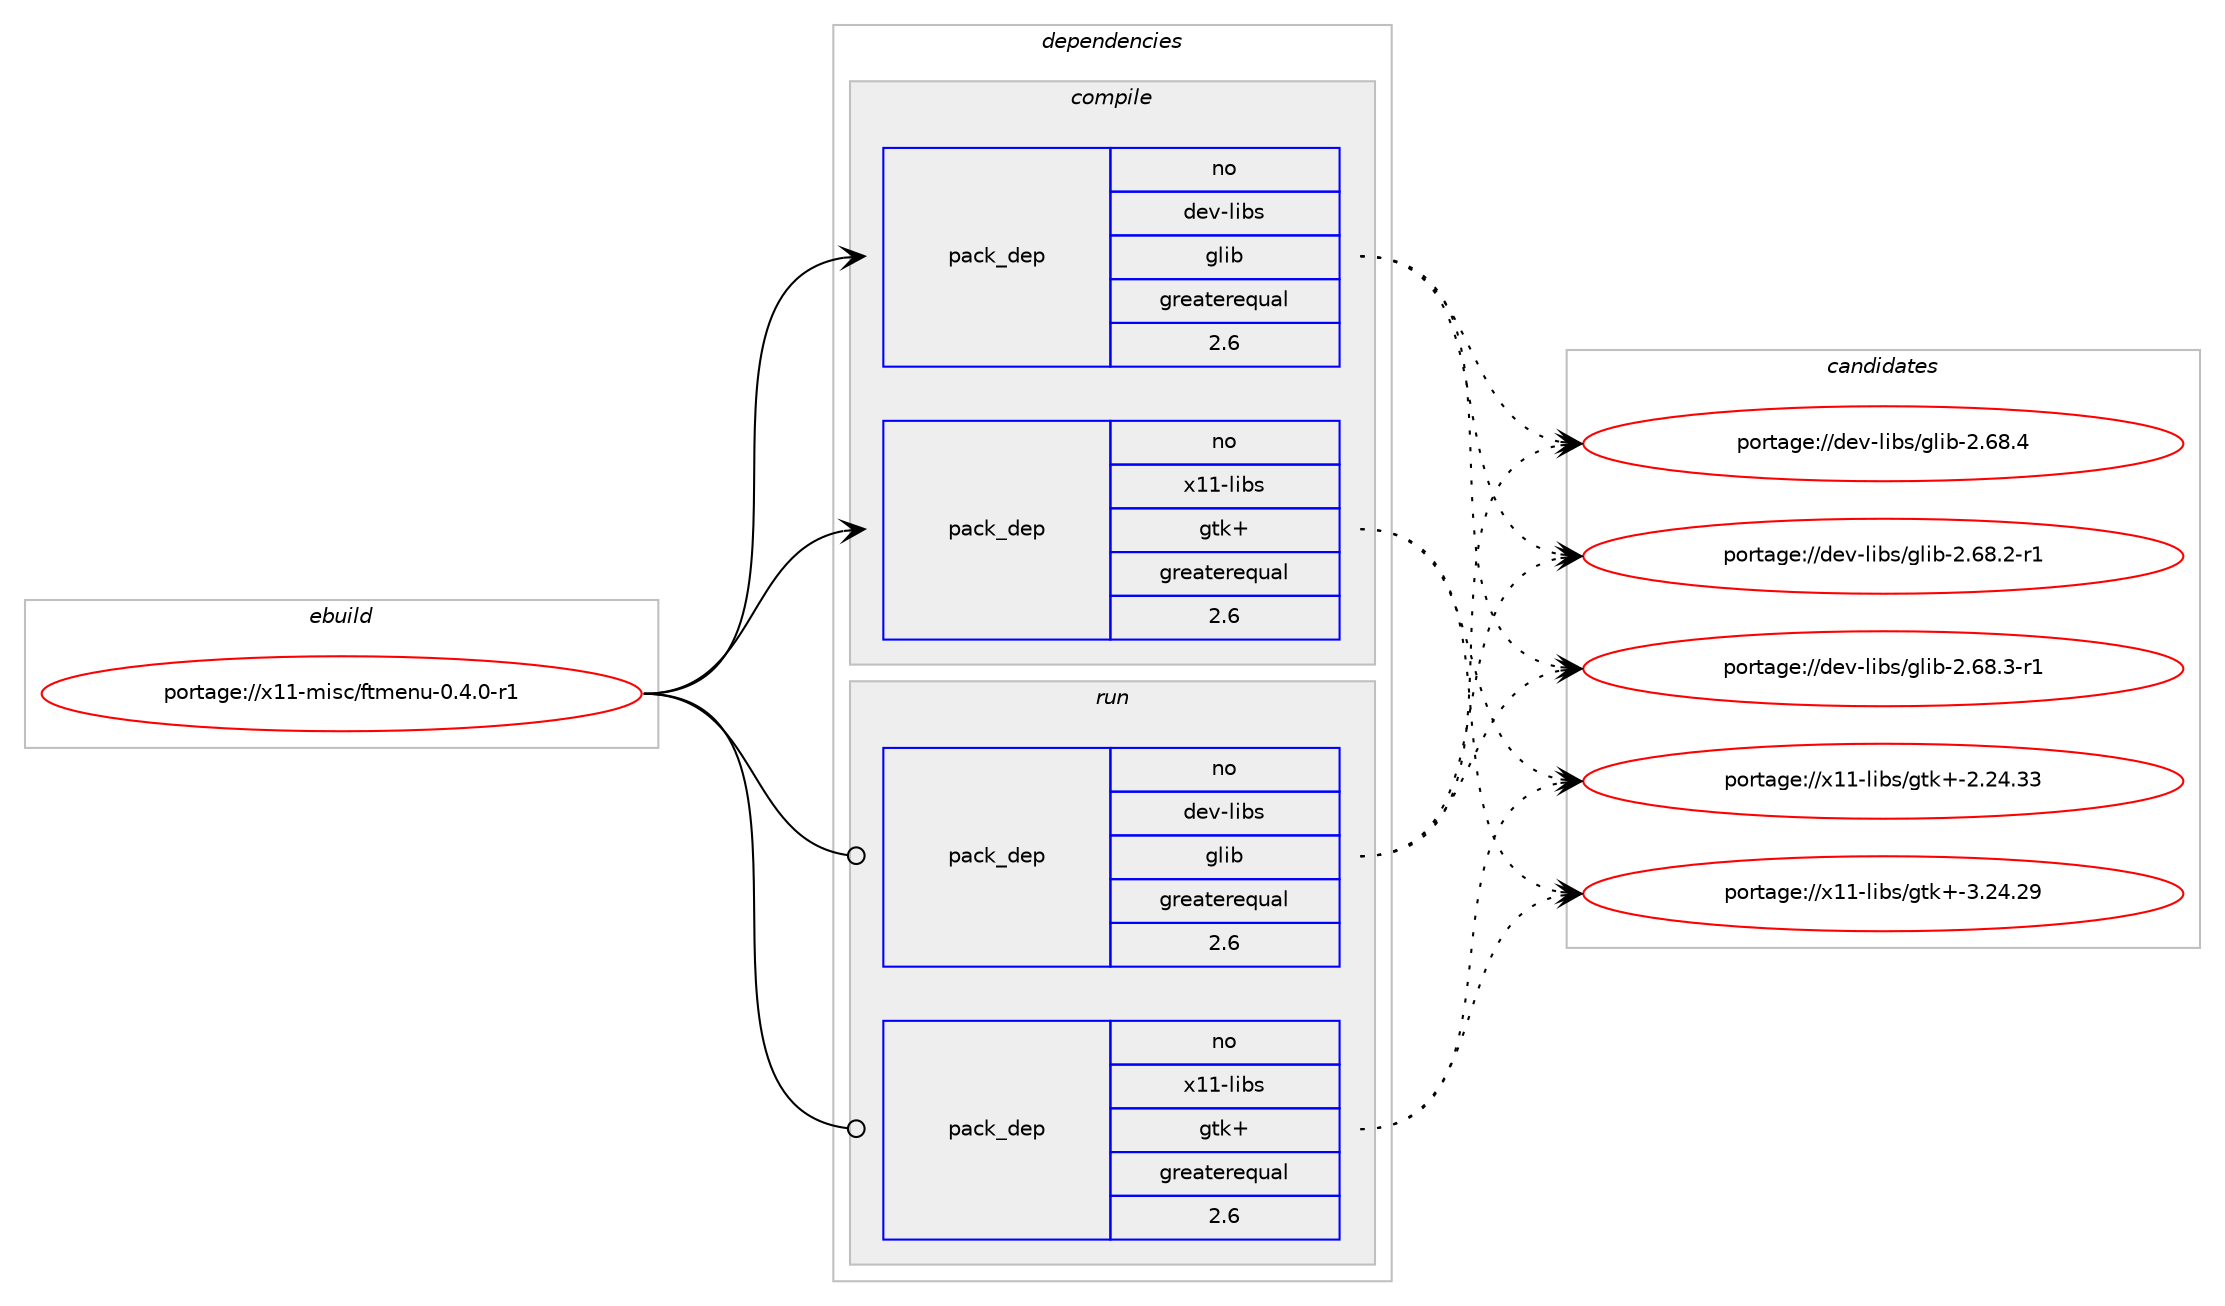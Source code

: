 digraph prolog {

# *************
# Graph options
# *************

newrank=true;
concentrate=true;
compound=true;
graph [rankdir=LR,fontname=Helvetica,fontsize=10,ranksep=1.5];#, ranksep=2.5, nodesep=0.2];
edge  [arrowhead=vee];
node  [fontname=Helvetica,fontsize=10];

# **********
# The ebuild
# **********

subgraph cluster_leftcol {
color=gray;
rank=same;
label=<<i>ebuild</i>>;
id [label="portage://x11-misc/ftmenu-0.4.0-r1", color=red, width=4, href="../x11-misc/ftmenu-0.4.0-r1.svg"];
}

# ****************
# The dependencies
# ****************

subgraph cluster_midcol {
color=gray;
label=<<i>dependencies</i>>;
subgraph cluster_compile {
fillcolor="#eeeeee";
style=filled;
label=<<i>compile</i>>;
subgraph pack185 {
dependency343 [label=<<TABLE BORDER="0" CELLBORDER="1" CELLSPACING="0" CELLPADDING="4" WIDTH="220"><TR><TD ROWSPAN="6" CELLPADDING="30">pack_dep</TD></TR><TR><TD WIDTH="110">no</TD></TR><TR><TD>dev-libs</TD></TR><TR><TD>glib</TD></TR><TR><TD>greaterequal</TD></TR><TR><TD>2.6</TD></TR></TABLE>>, shape=none, color=blue];
}
id:e -> dependency343:w [weight=20,style="solid",arrowhead="vee"];
# *** BEGIN UNKNOWN DEPENDENCY TYPE (TODO) ***
# id -> package_dependency(portage://x11-misc/ftmenu-0.4.0-r1,install,no,virtual,pkgconfig,none,[,,],[],[])
# *** END UNKNOWN DEPENDENCY TYPE (TODO) ***

subgraph pack186 {
dependency344 [label=<<TABLE BORDER="0" CELLBORDER="1" CELLSPACING="0" CELLPADDING="4" WIDTH="220"><TR><TD ROWSPAN="6" CELLPADDING="30">pack_dep</TD></TR><TR><TD WIDTH="110">no</TD></TR><TR><TD>x11-libs</TD></TR><TR><TD>gtk+</TD></TR><TR><TD>greaterequal</TD></TR><TR><TD>2.6</TD></TR></TABLE>>, shape=none, color=blue];
}
id:e -> dependency344:w [weight=20,style="solid",arrowhead="vee"];
}
subgraph cluster_compileandrun {
fillcolor="#eeeeee";
style=filled;
label=<<i>compile and run</i>>;
}
subgraph cluster_run {
fillcolor="#eeeeee";
style=filled;
label=<<i>run</i>>;
subgraph pack187 {
dependency345 [label=<<TABLE BORDER="0" CELLBORDER="1" CELLSPACING="0" CELLPADDING="4" WIDTH="220"><TR><TD ROWSPAN="6" CELLPADDING="30">pack_dep</TD></TR><TR><TD WIDTH="110">no</TD></TR><TR><TD>dev-libs</TD></TR><TR><TD>glib</TD></TR><TR><TD>greaterequal</TD></TR><TR><TD>2.6</TD></TR></TABLE>>, shape=none, color=blue];
}
id:e -> dependency345:w [weight=20,style="solid",arrowhead="odot"];
subgraph pack188 {
dependency346 [label=<<TABLE BORDER="0" CELLBORDER="1" CELLSPACING="0" CELLPADDING="4" WIDTH="220"><TR><TD ROWSPAN="6" CELLPADDING="30">pack_dep</TD></TR><TR><TD WIDTH="110">no</TD></TR><TR><TD>x11-libs</TD></TR><TR><TD>gtk+</TD></TR><TR><TD>greaterequal</TD></TR><TR><TD>2.6</TD></TR></TABLE>>, shape=none, color=blue];
}
id:e -> dependency346:w [weight=20,style="solid",arrowhead="odot"];
# *** BEGIN UNKNOWN DEPENDENCY TYPE (TODO) ***
# id -> package_dependency(portage://x11-misc/ftmenu-0.4.0-r1,run,no,x11-wm,fluxbox,none,[,,],[],[])
# *** END UNKNOWN DEPENDENCY TYPE (TODO) ***

}
}

# **************
# The candidates
# **************

subgraph cluster_choices {
rank=same;
color=gray;
label=<<i>candidates</i>>;

subgraph choice185 {
color=black;
nodesep=1;
choice10010111845108105981154710310810598455046545646504511449 [label="portage://dev-libs/glib-2.68.2-r1", color=red, width=4,href="../dev-libs/glib-2.68.2-r1.svg"];
choice10010111845108105981154710310810598455046545646514511449 [label="portage://dev-libs/glib-2.68.3-r1", color=red, width=4,href="../dev-libs/glib-2.68.3-r1.svg"];
choice1001011184510810598115471031081059845504654564652 [label="portage://dev-libs/glib-2.68.4", color=red, width=4,href="../dev-libs/glib-2.68.4.svg"];
dependency343:e -> choice10010111845108105981154710310810598455046545646504511449:w [style=dotted,weight="100"];
dependency343:e -> choice10010111845108105981154710310810598455046545646514511449:w [style=dotted,weight="100"];
dependency343:e -> choice1001011184510810598115471031081059845504654564652:w [style=dotted,weight="100"];
}
subgraph choice186 {
color=black;
nodesep=1;
choice1204949451081059811547103116107434550465052465151 [label="portage://x11-libs/gtk+-2.24.33", color=red, width=4,href="../x11-libs/gtk+-2.24.33.svg"];
choice1204949451081059811547103116107434551465052465057 [label="portage://x11-libs/gtk+-3.24.29", color=red, width=4,href="../x11-libs/gtk+-3.24.29.svg"];
dependency344:e -> choice1204949451081059811547103116107434550465052465151:w [style=dotted,weight="100"];
dependency344:e -> choice1204949451081059811547103116107434551465052465057:w [style=dotted,weight="100"];
}
subgraph choice187 {
color=black;
nodesep=1;
choice10010111845108105981154710310810598455046545646504511449 [label="portage://dev-libs/glib-2.68.2-r1", color=red, width=4,href="../dev-libs/glib-2.68.2-r1.svg"];
choice10010111845108105981154710310810598455046545646514511449 [label="portage://dev-libs/glib-2.68.3-r1", color=red, width=4,href="../dev-libs/glib-2.68.3-r1.svg"];
choice1001011184510810598115471031081059845504654564652 [label="portage://dev-libs/glib-2.68.4", color=red, width=4,href="../dev-libs/glib-2.68.4.svg"];
dependency345:e -> choice10010111845108105981154710310810598455046545646504511449:w [style=dotted,weight="100"];
dependency345:e -> choice10010111845108105981154710310810598455046545646514511449:w [style=dotted,weight="100"];
dependency345:e -> choice1001011184510810598115471031081059845504654564652:w [style=dotted,weight="100"];
}
subgraph choice188 {
color=black;
nodesep=1;
choice1204949451081059811547103116107434550465052465151 [label="portage://x11-libs/gtk+-2.24.33", color=red, width=4,href="../x11-libs/gtk+-2.24.33.svg"];
choice1204949451081059811547103116107434551465052465057 [label="portage://x11-libs/gtk+-3.24.29", color=red, width=4,href="../x11-libs/gtk+-3.24.29.svg"];
dependency346:e -> choice1204949451081059811547103116107434550465052465151:w [style=dotted,weight="100"];
dependency346:e -> choice1204949451081059811547103116107434551465052465057:w [style=dotted,weight="100"];
}
}

}
